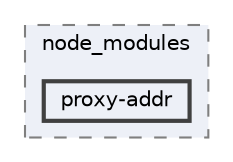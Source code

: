 digraph "proxy-addr"
{
 // INTERACTIVE_SVG=YES
 // LATEX_PDF_SIZE
  bgcolor="transparent";
  edge [fontname=Helvetica,fontsize=10,labelfontname=Helvetica,labelfontsize=10];
  node [fontname=Helvetica,fontsize=10,shape=box,height=0.2,width=0.4];
  compound=true
  subgraph clusterdir_a7123d6b295578c61fe01482133a4996 {
    graph [ bgcolor="#edf0f7", pencolor="grey50", label="node_modules", fontname=Helvetica,fontsize=10 style="filled,dashed", URL="dir_a7123d6b295578c61fe01482133a4996.html",tooltip=""]
  dir_6511cd28d2bbc7211f09014226f48d82 [label="proxy-addr", fillcolor="#edf0f7", color="grey25", style="filled,bold", URL="dir_6511cd28d2bbc7211f09014226f48d82.html",tooltip=""];
  }
}
